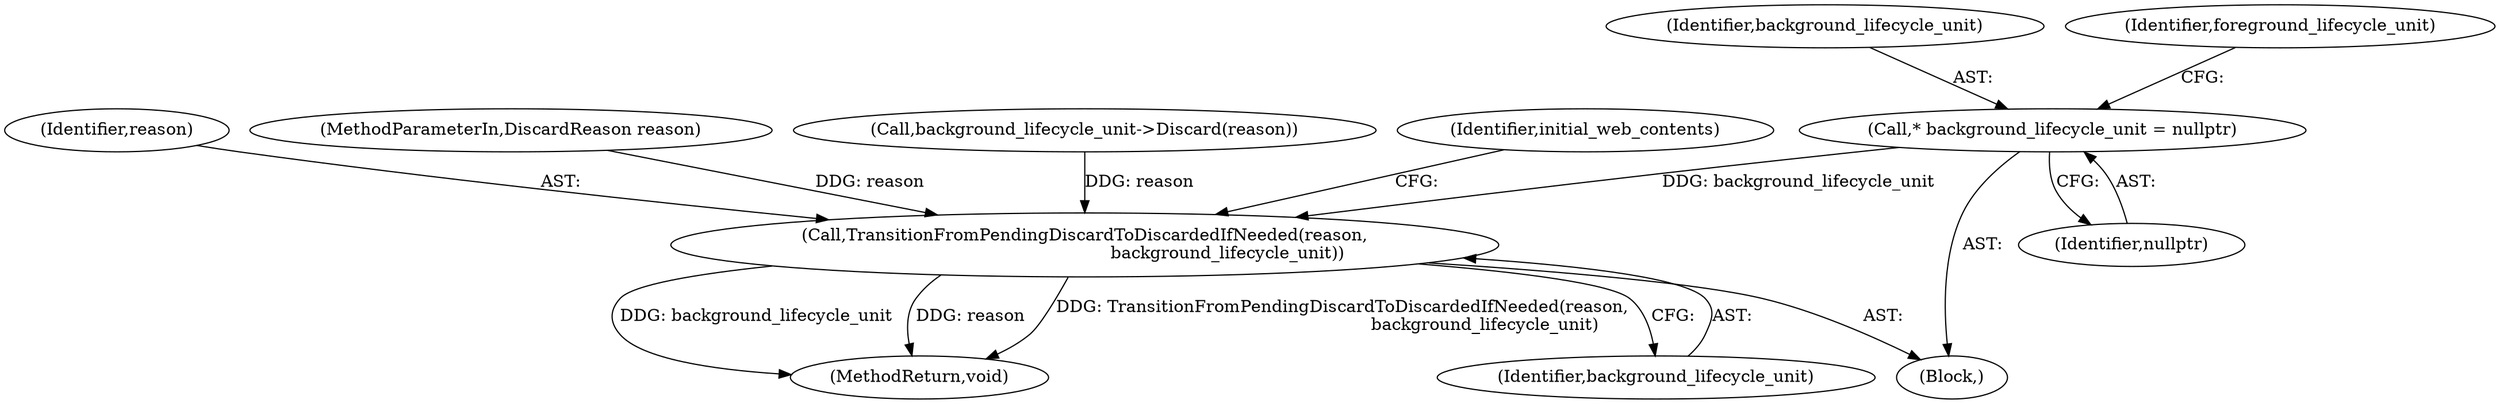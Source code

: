 digraph "0_Chrome_7394cf6f43d7a86630d3eb1c728fd63c621b5530_8@pointer" {
"1000105" [label="(Call,* background_lifecycle_unit = nullptr)"];
"1000136" [label="(Call,TransitionFromPendingDiscardToDiscardedIfNeeded(reason,\n                                                     background_lifecycle_unit))"];
"1000136" [label="(Call,TransitionFromPendingDiscardToDiscardedIfNeeded(reason,\n                                                     background_lifecycle_unit))"];
"1000137" [label="(Identifier,reason)"];
"1000161" [label="(MethodReturn,void)"];
"1000102" [label="(MethodParameterIn,DiscardReason reason)"];
"1000103" [label="(Block,)"];
"1000131" [label="(Call,background_lifecycle_unit->Discard(reason))"];
"1000105" [label="(Call,* background_lifecycle_unit = nullptr)"];
"1000106" [label="(Identifier,background_lifecycle_unit)"];
"1000138" [label="(Identifier,background_lifecycle_unit)"];
"1000140" [label="(Identifier,initial_web_contents)"];
"1000107" [label="(Identifier,nullptr)"];
"1000110" [label="(Identifier,foreground_lifecycle_unit)"];
"1000105" -> "1000103"  [label="AST: "];
"1000105" -> "1000107"  [label="CFG: "];
"1000106" -> "1000105"  [label="AST: "];
"1000107" -> "1000105"  [label="AST: "];
"1000110" -> "1000105"  [label="CFG: "];
"1000105" -> "1000136"  [label="DDG: background_lifecycle_unit"];
"1000136" -> "1000103"  [label="AST: "];
"1000136" -> "1000138"  [label="CFG: "];
"1000137" -> "1000136"  [label="AST: "];
"1000138" -> "1000136"  [label="AST: "];
"1000140" -> "1000136"  [label="CFG: "];
"1000136" -> "1000161"  [label="DDG: TransitionFromPendingDiscardToDiscardedIfNeeded(reason,\n                                                     background_lifecycle_unit)"];
"1000136" -> "1000161"  [label="DDG: background_lifecycle_unit"];
"1000136" -> "1000161"  [label="DDG: reason"];
"1000131" -> "1000136"  [label="DDG: reason"];
"1000102" -> "1000136"  [label="DDG: reason"];
}
